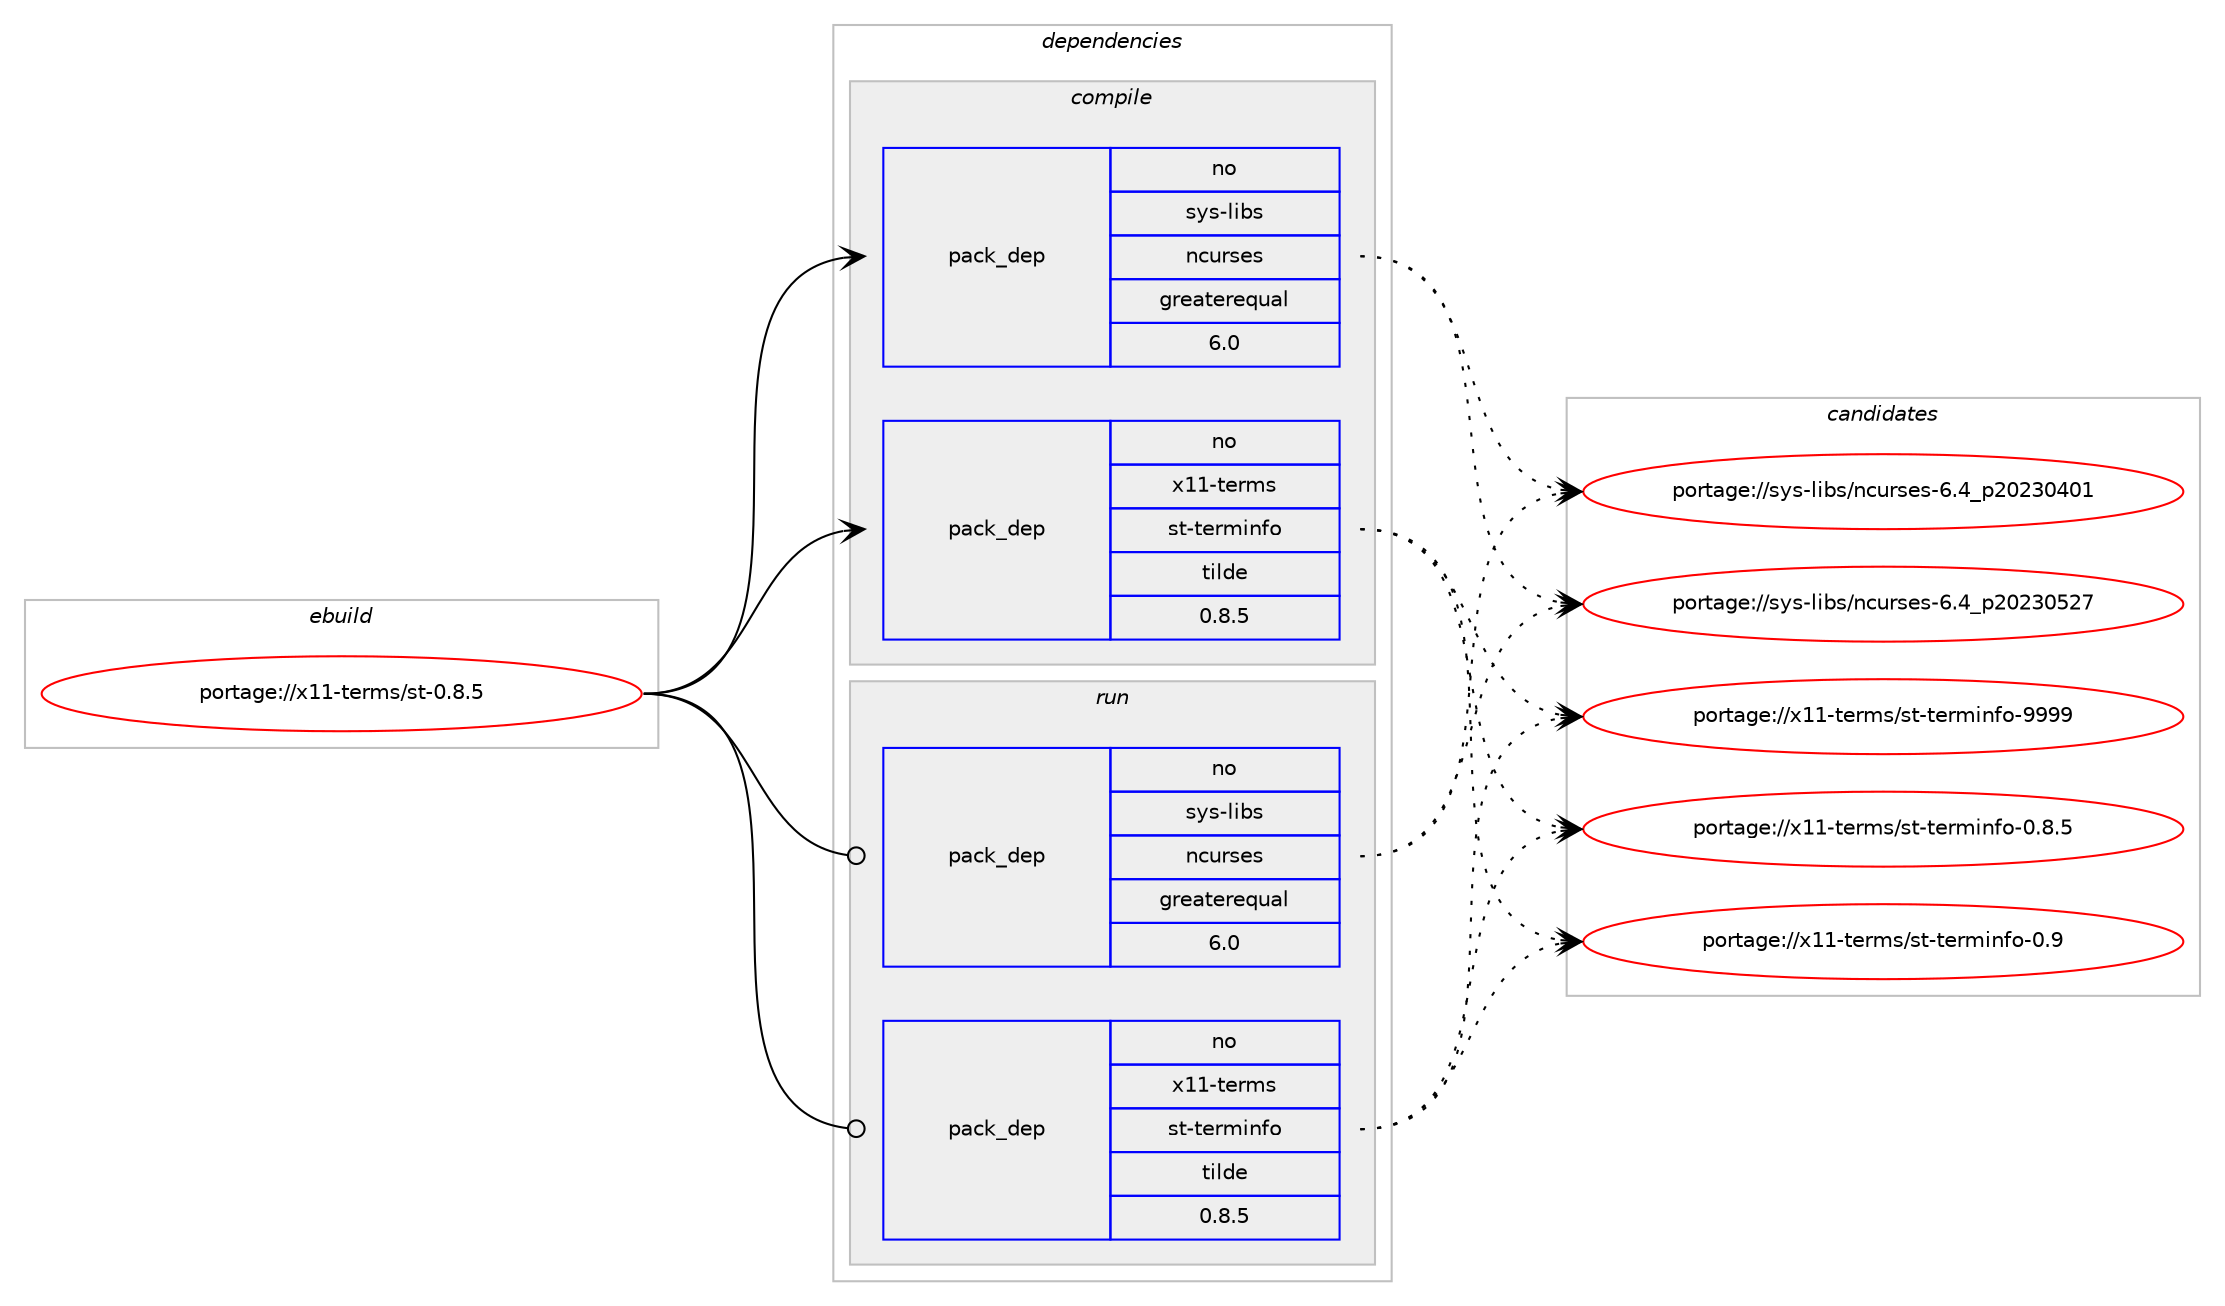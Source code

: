 digraph prolog {

# *************
# Graph options
# *************

newrank=true;
concentrate=true;
compound=true;
graph [rankdir=LR,fontname=Helvetica,fontsize=10,ranksep=1.5];#, ranksep=2.5, nodesep=0.2];
edge  [arrowhead=vee];
node  [fontname=Helvetica,fontsize=10];

# **********
# The ebuild
# **********

subgraph cluster_leftcol {
color=gray;
rank=same;
label=<<i>ebuild</i>>;
id [label="portage://x11-terms/st-0.8.5", color=red, width=4, href="../x11-terms/st-0.8.5.svg"];
}

# ****************
# The dependencies
# ****************

subgraph cluster_midcol {
color=gray;
label=<<i>dependencies</i>>;
subgraph cluster_compile {
fillcolor="#eeeeee";
style=filled;
label=<<i>compile</i>>;
# *** BEGIN UNKNOWN DEPENDENCY TYPE (TODO) ***
# id -> package_dependency(portage://x11-terms/st-0.8.5,install,no,media-libs,fontconfig,none,[,,],[],[])
# *** END UNKNOWN DEPENDENCY TYPE (TODO) ***

subgraph pack7372 {
dependency23177 [label=<<TABLE BORDER="0" CELLBORDER="1" CELLSPACING="0" CELLPADDING="4" WIDTH="220"><TR><TD ROWSPAN="6" CELLPADDING="30">pack_dep</TD></TR><TR><TD WIDTH="110">no</TD></TR><TR><TD>sys-libs</TD></TR><TR><TD>ncurses</TD></TR><TR><TD>greaterequal</TD></TR><TR><TD>6.0</TD></TR></TABLE>>, shape=none, color=blue];
}
id:e -> dependency23177:w [weight=20,style="solid",arrowhead="vee"];
# *** BEGIN UNKNOWN DEPENDENCY TYPE (TODO) ***
# id -> package_dependency(portage://x11-terms/st-0.8.5,install,no,x11-base,xorg-proto,none,[,,],[],[])
# *** END UNKNOWN DEPENDENCY TYPE (TODO) ***

# *** BEGIN UNKNOWN DEPENDENCY TYPE (TODO) ***
# id -> package_dependency(portage://x11-terms/st-0.8.5,install,no,x11-libs,libX11,none,[,,],[],[])
# *** END UNKNOWN DEPENDENCY TYPE (TODO) ***

# *** BEGIN UNKNOWN DEPENDENCY TYPE (TODO) ***
# id -> package_dependency(portage://x11-terms/st-0.8.5,install,no,x11-libs,libXft,none,[,,],[],[])
# *** END UNKNOWN DEPENDENCY TYPE (TODO) ***

subgraph pack7373 {
dependency23178 [label=<<TABLE BORDER="0" CELLBORDER="1" CELLSPACING="0" CELLPADDING="4" WIDTH="220"><TR><TD ROWSPAN="6" CELLPADDING="30">pack_dep</TD></TR><TR><TD WIDTH="110">no</TD></TR><TR><TD>x11-terms</TD></TR><TR><TD>st-terminfo</TD></TR><TR><TD>tilde</TD></TR><TR><TD>0.8.5</TD></TR></TABLE>>, shape=none, color=blue];
}
id:e -> dependency23178:w [weight=20,style="solid",arrowhead="vee"];
}
subgraph cluster_compileandrun {
fillcolor="#eeeeee";
style=filled;
label=<<i>compile and run</i>>;
}
subgraph cluster_run {
fillcolor="#eeeeee";
style=filled;
label=<<i>run</i>>;
# *** BEGIN UNKNOWN DEPENDENCY TYPE (TODO) ***
# id -> package_dependency(portage://x11-terms/st-0.8.5,run,no,media-libs,fontconfig,none,[,,],[],[])
# *** END UNKNOWN DEPENDENCY TYPE (TODO) ***

subgraph pack7374 {
dependency23179 [label=<<TABLE BORDER="0" CELLBORDER="1" CELLSPACING="0" CELLPADDING="4" WIDTH="220"><TR><TD ROWSPAN="6" CELLPADDING="30">pack_dep</TD></TR><TR><TD WIDTH="110">no</TD></TR><TR><TD>sys-libs</TD></TR><TR><TD>ncurses</TD></TR><TR><TD>greaterequal</TD></TR><TR><TD>6.0</TD></TR></TABLE>>, shape=none, color=blue];
}
id:e -> dependency23179:w [weight=20,style="solid",arrowhead="odot"];
# *** BEGIN UNKNOWN DEPENDENCY TYPE (TODO) ***
# id -> package_dependency(portage://x11-terms/st-0.8.5,run,no,x11-libs,libX11,none,[,,],[],[])
# *** END UNKNOWN DEPENDENCY TYPE (TODO) ***

# *** BEGIN UNKNOWN DEPENDENCY TYPE (TODO) ***
# id -> package_dependency(portage://x11-terms/st-0.8.5,run,no,x11-libs,libXft,none,[,,],[],[])
# *** END UNKNOWN DEPENDENCY TYPE (TODO) ***

subgraph pack7375 {
dependency23180 [label=<<TABLE BORDER="0" CELLBORDER="1" CELLSPACING="0" CELLPADDING="4" WIDTH="220"><TR><TD ROWSPAN="6" CELLPADDING="30">pack_dep</TD></TR><TR><TD WIDTH="110">no</TD></TR><TR><TD>x11-terms</TD></TR><TR><TD>st-terminfo</TD></TR><TR><TD>tilde</TD></TR><TR><TD>0.8.5</TD></TR></TABLE>>, shape=none, color=blue];
}
id:e -> dependency23180:w [weight=20,style="solid",arrowhead="odot"];
}
}

# **************
# The candidates
# **************

subgraph cluster_choices {
rank=same;
color=gray;
label=<<i>candidates</i>>;

subgraph choice7372 {
color=black;
nodesep=1;
choice1151211154510810598115471109911711411510111545544652951125048505148524849 [label="portage://sys-libs/ncurses-6.4_p20230401", color=red, width=4,href="../sys-libs/ncurses-6.4_p20230401.svg"];
choice1151211154510810598115471109911711411510111545544652951125048505148535055 [label="portage://sys-libs/ncurses-6.4_p20230527", color=red, width=4,href="../sys-libs/ncurses-6.4_p20230527.svg"];
dependency23177:e -> choice1151211154510810598115471109911711411510111545544652951125048505148524849:w [style=dotted,weight="100"];
dependency23177:e -> choice1151211154510810598115471109911711411510111545544652951125048505148535055:w [style=dotted,weight="100"];
}
subgraph choice7373 {
color=black;
nodesep=1;
choice1204949451161011141091154711511645116101114109105110102111454846564653 [label="portage://x11-terms/st-terminfo-0.8.5", color=red, width=4,href="../x11-terms/st-terminfo-0.8.5.svg"];
choice120494945116101114109115471151164511610111410910511010211145484657 [label="portage://x11-terms/st-terminfo-0.9", color=red, width=4,href="../x11-terms/st-terminfo-0.9.svg"];
choice12049494511610111410911547115116451161011141091051101021114557575757 [label="portage://x11-terms/st-terminfo-9999", color=red, width=4,href="../x11-terms/st-terminfo-9999.svg"];
dependency23178:e -> choice1204949451161011141091154711511645116101114109105110102111454846564653:w [style=dotted,weight="100"];
dependency23178:e -> choice120494945116101114109115471151164511610111410910511010211145484657:w [style=dotted,weight="100"];
dependency23178:e -> choice12049494511610111410911547115116451161011141091051101021114557575757:w [style=dotted,weight="100"];
}
subgraph choice7374 {
color=black;
nodesep=1;
choice1151211154510810598115471109911711411510111545544652951125048505148524849 [label="portage://sys-libs/ncurses-6.4_p20230401", color=red, width=4,href="../sys-libs/ncurses-6.4_p20230401.svg"];
choice1151211154510810598115471109911711411510111545544652951125048505148535055 [label="portage://sys-libs/ncurses-6.4_p20230527", color=red, width=4,href="../sys-libs/ncurses-6.4_p20230527.svg"];
dependency23179:e -> choice1151211154510810598115471109911711411510111545544652951125048505148524849:w [style=dotted,weight="100"];
dependency23179:e -> choice1151211154510810598115471109911711411510111545544652951125048505148535055:w [style=dotted,weight="100"];
}
subgraph choice7375 {
color=black;
nodesep=1;
choice1204949451161011141091154711511645116101114109105110102111454846564653 [label="portage://x11-terms/st-terminfo-0.8.5", color=red, width=4,href="../x11-terms/st-terminfo-0.8.5.svg"];
choice120494945116101114109115471151164511610111410910511010211145484657 [label="portage://x11-terms/st-terminfo-0.9", color=red, width=4,href="../x11-terms/st-terminfo-0.9.svg"];
choice12049494511610111410911547115116451161011141091051101021114557575757 [label="portage://x11-terms/st-terminfo-9999", color=red, width=4,href="../x11-terms/st-terminfo-9999.svg"];
dependency23180:e -> choice1204949451161011141091154711511645116101114109105110102111454846564653:w [style=dotted,weight="100"];
dependency23180:e -> choice120494945116101114109115471151164511610111410910511010211145484657:w [style=dotted,weight="100"];
dependency23180:e -> choice12049494511610111410911547115116451161011141091051101021114557575757:w [style=dotted,weight="100"];
}
}

}
